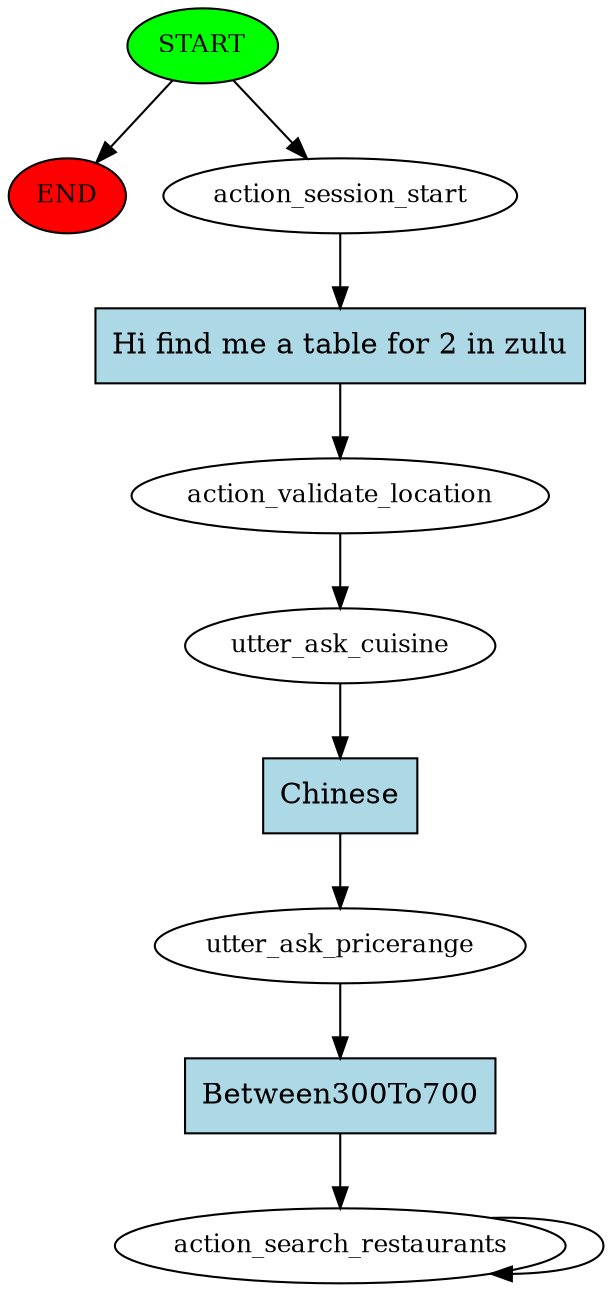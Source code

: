 digraph  {
0 [class="start active", fillcolor=green, fontsize=12, label=START, style=filled];
"-1" [class=end, fillcolor=red, fontsize=12, label=END, style=filled];
1 [class=active, fontsize=12, label=action_session_start];
2 [class=active, fontsize=12, label=action_validate_location];
3 [class=active, fontsize=12, label=utter_ask_cuisine];
4 [class=active, fontsize=12, label=utter_ask_pricerange];
5 [class="active dashed", fontsize=12, label=action_search_restaurants];
7 [class="intent active", fillcolor=lightblue, label="Hi find me a table for 2 in zulu", shape=rect, style=filled];
8 [class="intent active", fillcolor=lightblue, label=Chinese, shape=rect, style=filled];
9 [class="intent active", fillcolor=lightblue, label=Between300To700, shape=rect, style=filled];
0 -> "-1"  [class="", key=NONE, label=""];
0 -> 1  [class=active, key=NONE, label=""];
1 -> 7  [class=active, key=0];
2 -> 3  [class=active, key=NONE, label=""];
3 -> 8  [class=active, key=0];
4 -> 9  [class=active, key=0];
5 -> 5  [class=active, key=NONE, label=""];
7 -> 2  [class=active, key=0];
8 -> 4  [class=active, key=0];
9 -> 5  [class=active, key=0];
}
